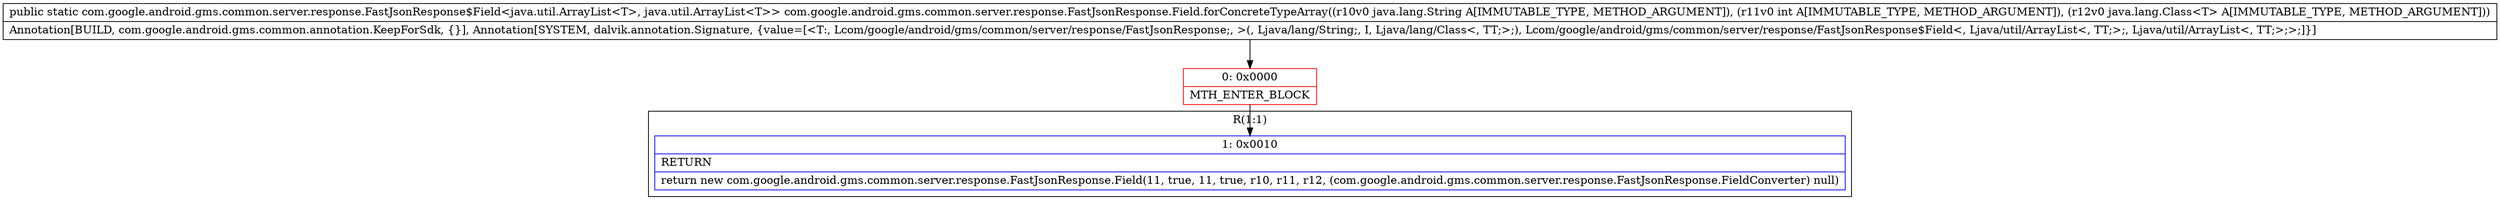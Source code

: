 digraph "CFG forcom.google.android.gms.common.server.response.FastJsonResponse.Field.forConcreteTypeArray(Ljava\/lang\/String;ILjava\/lang\/Class;)Lcom\/google\/android\/gms\/common\/server\/response\/FastJsonResponse$Field;" {
subgraph cluster_Region_1810959294 {
label = "R(1:1)";
node [shape=record,color=blue];
Node_1 [shape=record,label="{1\:\ 0x0010|RETURN\l|return new com.google.android.gms.common.server.response.FastJsonResponse.Field(11, true, 11, true, r10, r11, r12, (com.google.android.gms.common.server.response.FastJsonResponse.FieldConverter) null)\l}"];
}
Node_0 [shape=record,color=red,label="{0\:\ 0x0000|MTH_ENTER_BLOCK\l}"];
MethodNode[shape=record,label="{public static com.google.android.gms.common.server.response.FastJsonResponse$Field\<java.util.ArrayList\<T\>, java.util.ArrayList\<T\>\> com.google.android.gms.common.server.response.FastJsonResponse.Field.forConcreteTypeArray((r10v0 java.lang.String A[IMMUTABLE_TYPE, METHOD_ARGUMENT]), (r11v0 int A[IMMUTABLE_TYPE, METHOD_ARGUMENT]), (r12v0 java.lang.Class\<T\> A[IMMUTABLE_TYPE, METHOD_ARGUMENT]))  | Annotation[BUILD, com.google.android.gms.common.annotation.KeepForSdk, \{\}], Annotation[SYSTEM, dalvik.annotation.Signature, \{value=[\<T:, Lcom\/google\/android\/gms\/common\/server\/response\/FastJsonResponse;, \>(, Ljava\/lang\/String;, I, Ljava\/lang\/Class\<, TT;\>;), Lcom\/google\/android\/gms\/common\/server\/response\/FastJsonResponse$Field\<, Ljava\/util\/ArrayList\<, TT;\>;, Ljava\/util\/ArrayList\<, TT;\>;\>;]\}]\l}"];
MethodNode -> Node_0;
Node_0 -> Node_1;
}

